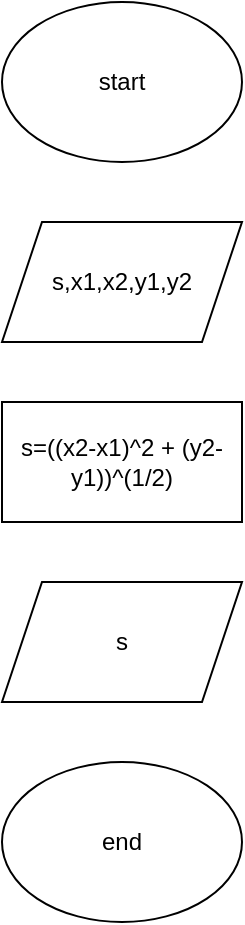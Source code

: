 <mxfile version="15.1.4" type="device"><diagram id="7Ss72hPrLEBWZvn7mdjF" name="Page-1"><mxGraphModel dx="1422" dy="737" grid="1" gridSize="10" guides="1" tooltips="1" connect="1" arrows="1" fold="1" page="1" pageScale="1" pageWidth="827" pageHeight="1169" math="0" shadow="0"><root><mxCell id="0"/><mxCell id="1" parent="0"/><mxCell id="wS_xj7fChbJS-cN1_tdq-1" value="start" style="ellipse;whiteSpace=wrap;html=1;" vertex="1" parent="1"><mxGeometry x="340" y="40" width="120" height="80" as="geometry"/></mxCell><mxCell id="wS_xj7fChbJS-cN1_tdq-2" value="s,x1,x2,y1,y2" style="shape=parallelogram;perimeter=parallelogramPerimeter;whiteSpace=wrap;html=1;fixedSize=1;" vertex="1" parent="1"><mxGeometry x="340" y="150" width="120" height="60" as="geometry"/></mxCell><mxCell id="wS_xj7fChbJS-cN1_tdq-3" value="s=((x2-x1)^2 + (y2-y1))^(1/2)" style="rounded=0;whiteSpace=wrap;html=1;" vertex="1" parent="1"><mxGeometry x="340" y="240" width="120" height="60" as="geometry"/></mxCell><mxCell id="wS_xj7fChbJS-cN1_tdq-4" value="s" style="shape=parallelogram;perimeter=parallelogramPerimeter;whiteSpace=wrap;html=1;fixedSize=1;" vertex="1" parent="1"><mxGeometry x="340" y="330" width="120" height="60" as="geometry"/></mxCell><mxCell id="wS_xj7fChbJS-cN1_tdq-5" value="end" style="ellipse;whiteSpace=wrap;html=1;" vertex="1" parent="1"><mxGeometry x="340" y="420" width="120" height="80" as="geometry"/></mxCell></root></mxGraphModel></diagram></mxfile>
